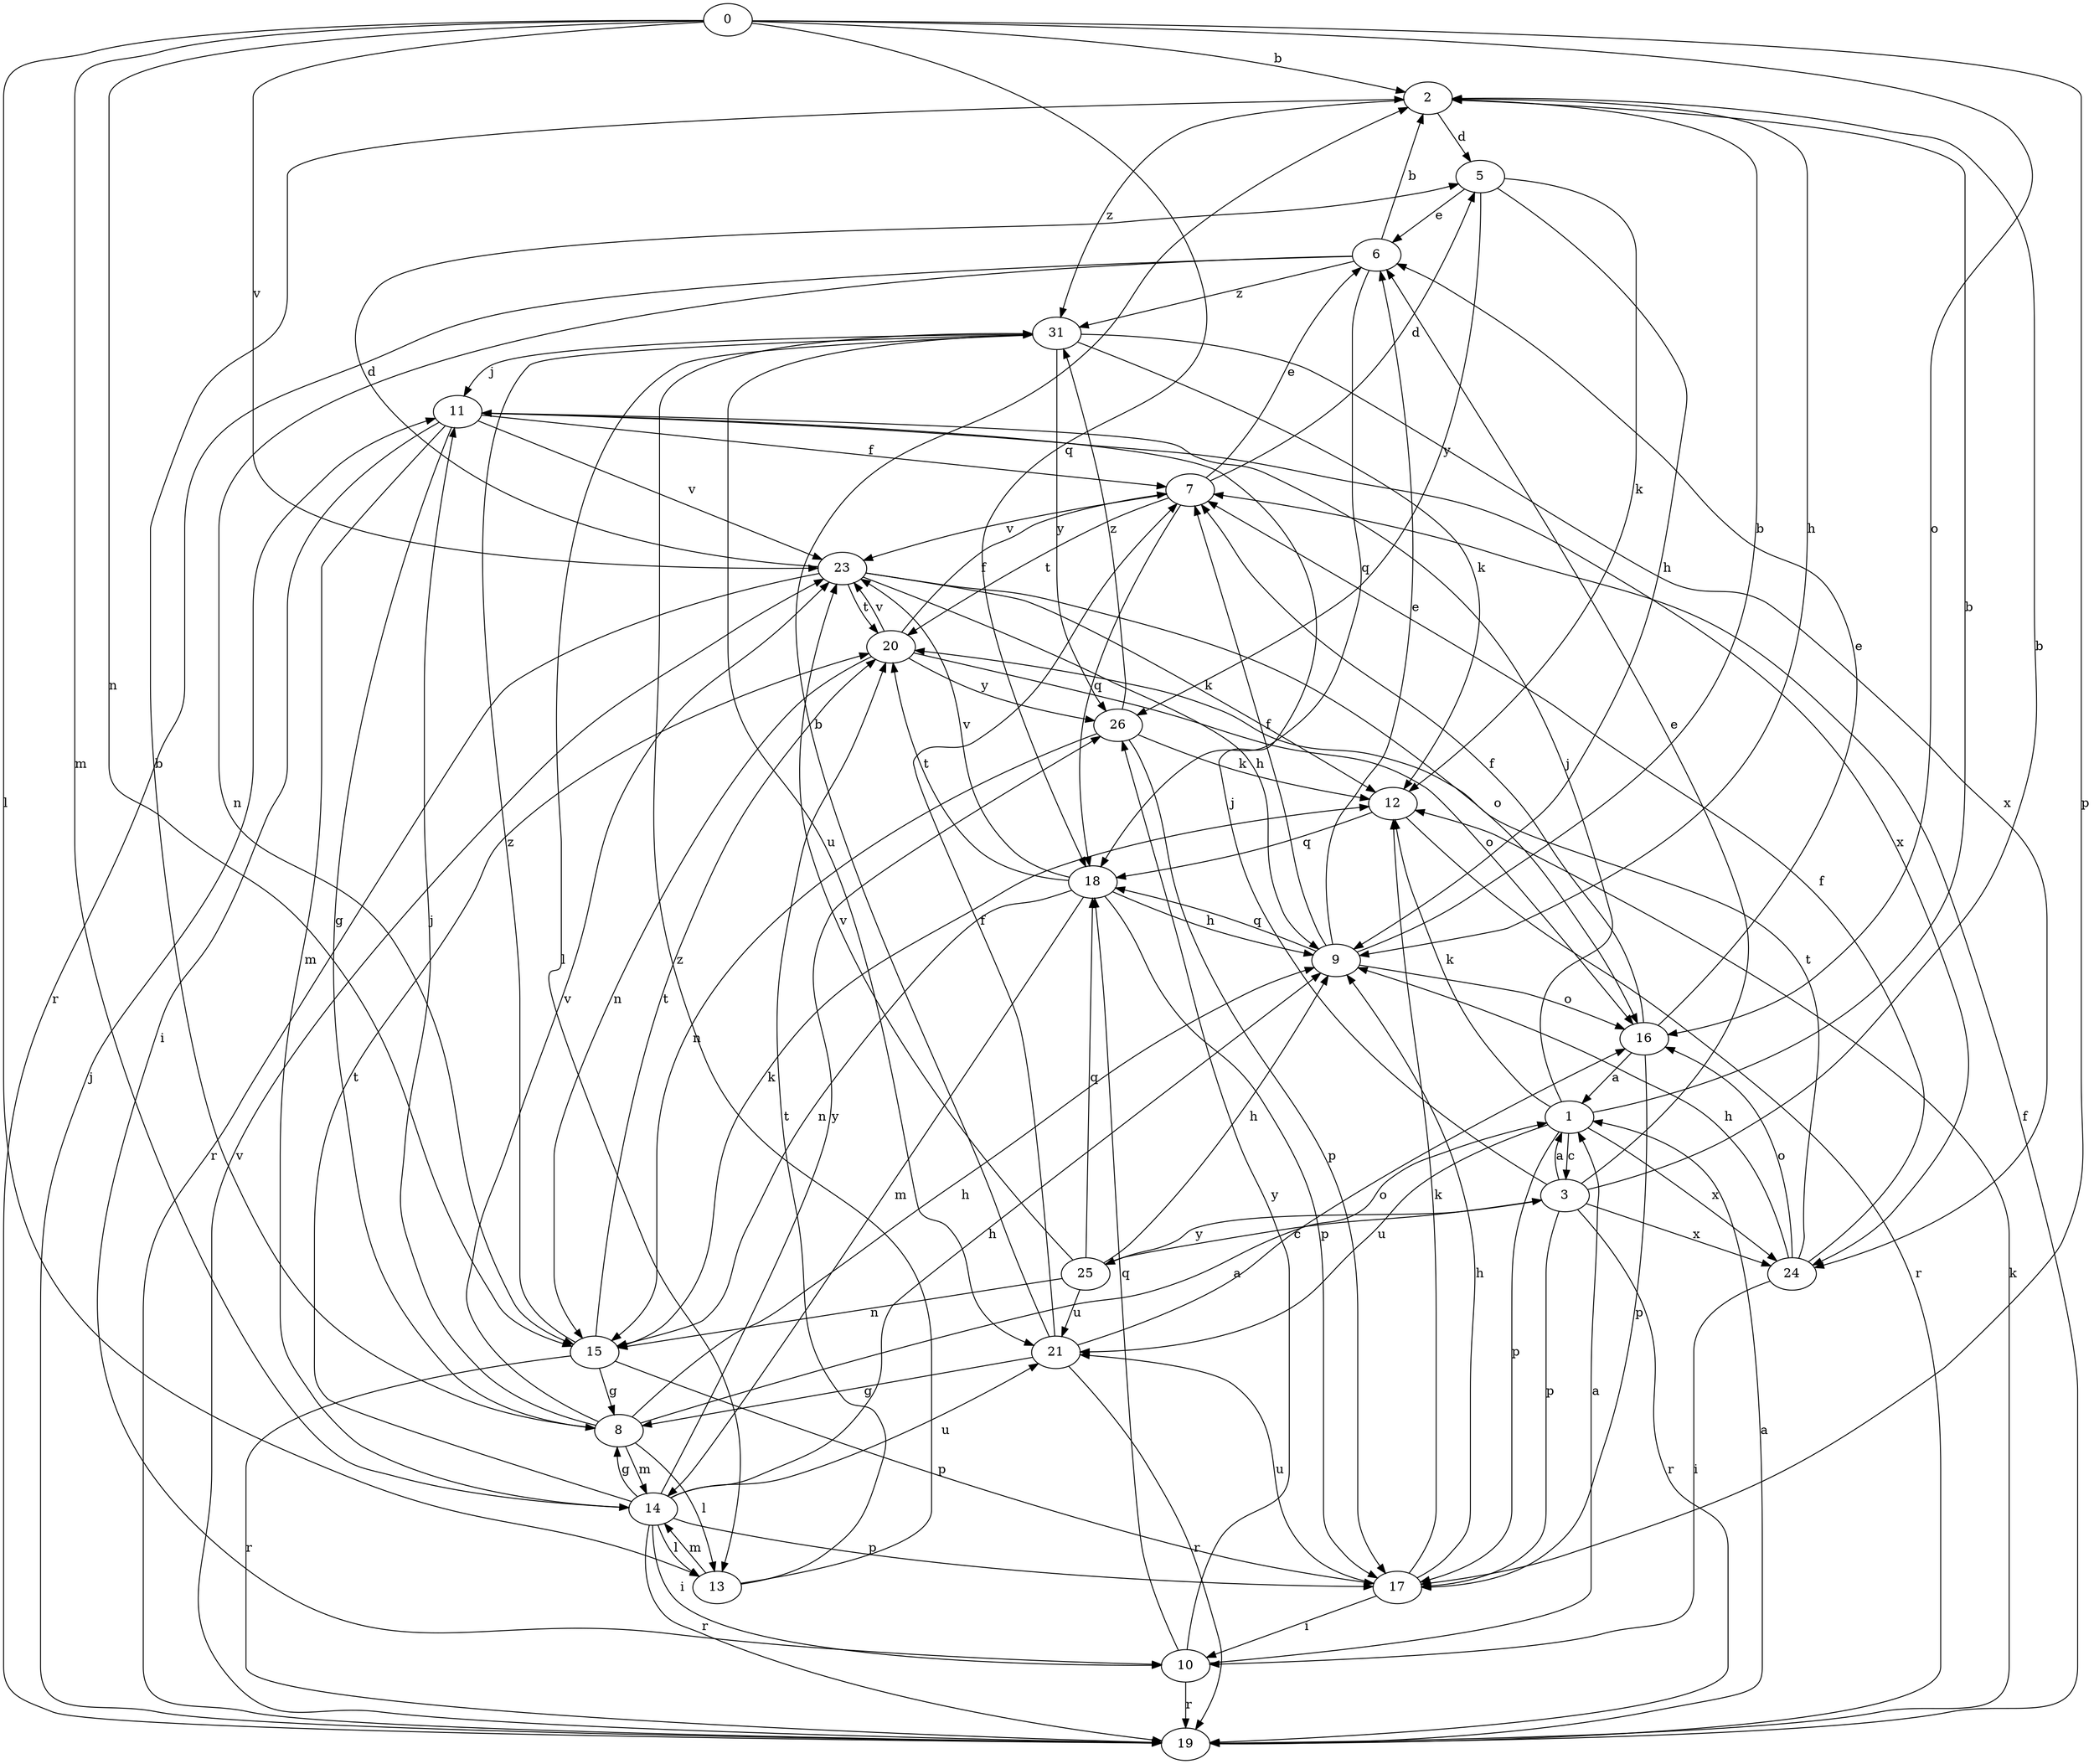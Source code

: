strict digraph  {
0;
1;
2;
3;
5;
6;
7;
8;
9;
10;
11;
12;
13;
14;
15;
16;
17;
18;
19;
20;
21;
23;
24;
25;
26;
31;
0 -> 2  [label=b];
0 -> 13  [label=l];
0 -> 14  [label=m];
0 -> 15  [label=n];
0 -> 16  [label=o];
0 -> 17  [label=p];
0 -> 18  [label=q];
0 -> 23  [label=v];
1 -> 2  [label=b];
1 -> 3  [label=c];
1 -> 11  [label=j];
1 -> 12  [label=k];
1 -> 17  [label=p];
1 -> 21  [label=u];
1 -> 24  [label=x];
2 -> 5  [label=d];
2 -> 9  [label=h];
2 -> 31  [label=z];
3 -> 1  [label=a];
3 -> 2  [label=b];
3 -> 6  [label=e];
3 -> 11  [label=j];
3 -> 17  [label=p];
3 -> 19  [label=r];
3 -> 24  [label=x];
3 -> 25  [label=y];
5 -> 6  [label=e];
5 -> 9  [label=h];
5 -> 12  [label=k];
5 -> 26  [label=y];
6 -> 2  [label=b];
6 -> 15  [label=n];
6 -> 18  [label=q];
6 -> 19  [label=r];
6 -> 31  [label=z];
7 -> 5  [label=d];
7 -> 6  [label=e];
7 -> 18  [label=q];
7 -> 20  [label=t];
7 -> 23  [label=v];
8 -> 1  [label=a];
8 -> 2  [label=b];
8 -> 9  [label=h];
8 -> 11  [label=j];
8 -> 13  [label=l];
8 -> 14  [label=m];
8 -> 23  [label=v];
9 -> 2  [label=b];
9 -> 6  [label=e];
9 -> 7  [label=f];
9 -> 16  [label=o];
9 -> 18  [label=q];
10 -> 1  [label=a];
10 -> 18  [label=q];
10 -> 19  [label=r];
10 -> 26  [label=y];
11 -> 7  [label=f];
11 -> 8  [label=g];
11 -> 10  [label=i];
11 -> 14  [label=m];
11 -> 23  [label=v];
11 -> 24  [label=x];
12 -> 18  [label=q];
12 -> 19  [label=r];
13 -> 14  [label=m];
13 -> 20  [label=t];
13 -> 31  [label=z];
14 -> 8  [label=g];
14 -> 9  [label=h];
14 -> 10  [label=i];
14 -> 13  [label=l];
14 -> 17  [label=p];
14 -> 19  [label=r];
14 -> 20  [label=t];
14 -> 21  [label=u];
14 -> 26  [label=y];
15 -> 8  [label=g];
15 -> 12  [label=k];
15 -> 17  [label=p];
15 -> 19  [label=r];
15 -> 20  [label=t];
15 -> 31  [label=z];
16 -> 1  [label=a];
16 -> 6  [label=e];
16 -> 7  [label=f];
16 -> 17  [label=p];
17 -> 9  [label=h];
17 -> 10  [label=i];
17 -> 12  [label=k];
17 -> 21  [label=u];
18 -> 9  [label=h];
18 -> 14  [label=m];
18 -> 15  [label=n];
18 -> 17  [label=p];
18 -> 20  [label=t];
18 -> 23  [label=v];
19 -> 1  [label=a];
19 -> 7  [label=f];
19 -> 11  [label=j];
19 -> 12  [label=k];
19 -> 23  [label=v];
20 -> 7  [label=f];
20 -> 15  [label=n];
20 -> 16  [label=o];
20 -> 23  [label=v];
20 -> 26  [label=y];
21 -> 2  [label=b];
21 -> 7  [label=f];
21 -> 8  [label=g];
21 -> 16  [label=o];
21 -> 19  [label=r];
23 -> 5  [label=d];
23 -> 9  [label=h];
23 -> 12  [label=k];
23 -> 16  [label=o];
23 -> 19  [label=r];
23 -> 20  [label=t];
24 -> 7  [label=f];
24 -> 9  [label=h];
24 -> 10  [label=i];
24 -> 16  [label=o];
24 -> 20  [label=t];
25 -> 3  [label=c];
25 -> 9  [label=h];
25 -> 15  [label=n];
25 -> 18  [label=q];
25 -> 21  [label=u];
25 -> 23  [label=v];
26 -> 12  [label=k];
26 -> 15  [label=n];
26 -> 17  [label=p];
26 -> 31  [label=z];
31 -> 11  [label=j];
31 -> 12  [label=k];
31 -> 13  [label=l];
31 -> 21  [label=u];
31 -> 24  [label=x];
31 -> 26  [label=y];
}
